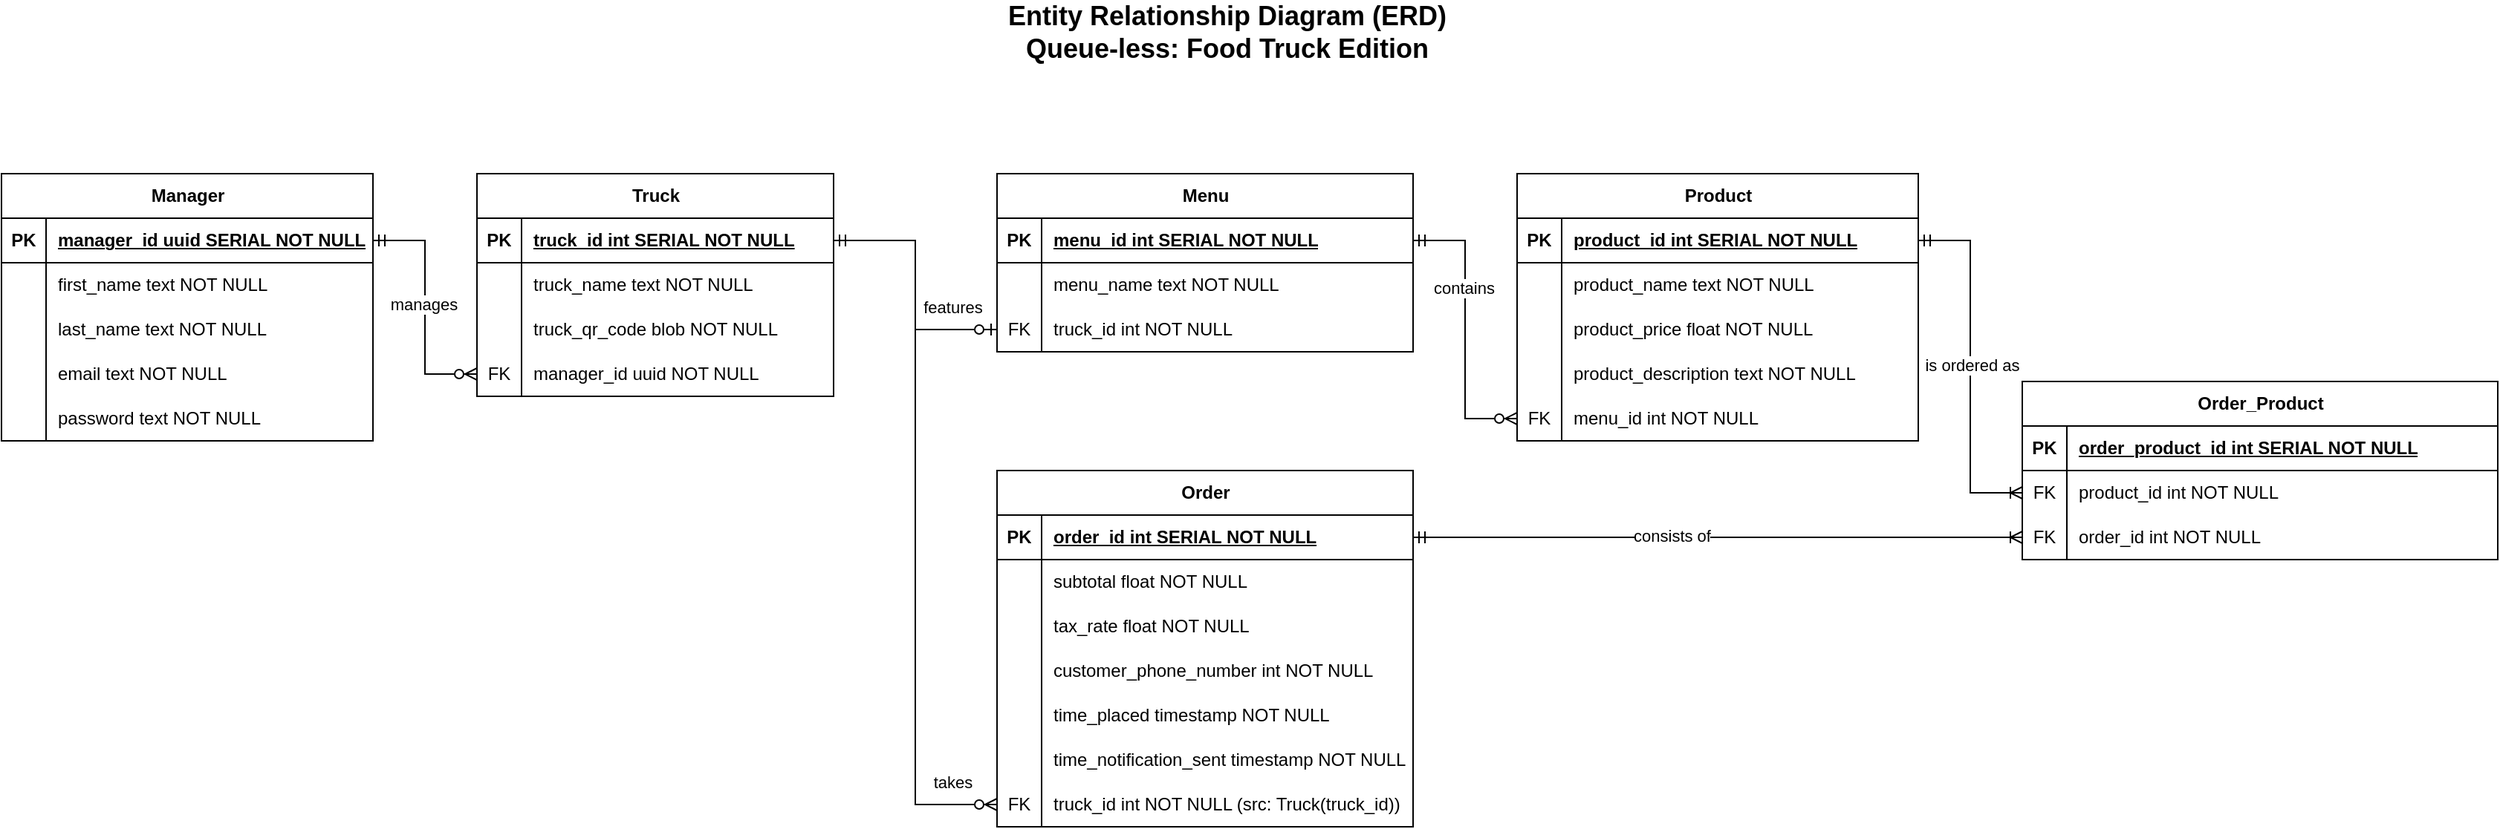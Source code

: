 <mxfile version="26.0.16">
  <diagram name="Page-1" id="91c2gZKChAutTJY_4WgP">
    <mxGraphModel dx="1666" dy="747" grid="1" gridSize="10" guides="1" tooltips="1" connect="1" arrows="1" fold="1" page="1" pageScale="1" pageWidth="850" pageHeight="1100" math="0" shadow="0">
      <root>
        <mxCell id="0" />
        <mxCell id="1" parent="0" />
        <mxCell id="3mzDIvuT4F_fhsDR2-px-14" value="Truck" style="shape=table;startSize=30;container=1;collapsible=1;childLayout=tableLayout;fixedRows=1;rowLines=0;fontStyle=1;align=center;resizeLast=1;html=1;" parent="1" vertex="1">
          <mxGeometry x="330" y="280" width="240" height="150" as="geometry" />
        </mxCell>
        <mxCell id="3mzDIvuT4F_fhsDR2-px-15" value="" style="shape=tableRow;horizontal=0;startSize=0;swimlaneHead=0;swimlaneBody=0;fillColor=none;collapsible=0;dropTarget=0;points=[[0,0.5],[1,0.5]];portConstraint=eastwest;top=0;left=0;right=0;bottom=1;" parent="3mzDIvuT4F_fhsDR2-px-14" vertex="1">
          <mxGeometry y="30" width="240" height="30" as="geometry" />
        </mxCell>
        <mxCell id="3mzDIvuT4F_fhsDR2-px-16" value="PK" style="shape=partialRectangle;connectable=0;fillColor=none;top=0;left=0;bottom=0;right=0;fontStyle=1;overflow=hidden;whiteSpace=wrap;html=1;" parent="3mzDIvuT4F_fhsDR2-px-15" vertex="1">
          <mxGeometry width="30" height="30" as="geometry">
            <mxRectangle width="30" height="30" as="alternateBounds" />
          </mxGeometry>
        </mxCell>
        <mxCell id="3mzDIvuT4F_fhsDR2-px-17" value="truck_id int SERIAL NOT NULL" style="shape=partialRectangle;connectable=0;fillColor=none;top=0;left=0;bottom=0;right=0;align=left;spacingLeft=6;fontStyle=5;overflow=hidden;whiteSpace=wrap;html=1;" parent="3mzDIvuT4F_fhsDR2-px-15" vertex="1">
          <mxGeometry x="30" width="210" height="30" as="geometry">
            <mxRectangle width="210" height="30" as="alternateBounds" />
          </mxGeometry>
        </mxCell>
        <mxCell id="3mzDIvuT4F_fhsDR2-px-18" value="" style="shape=tableRow;horizontal=0;startSize=0;swimlaneHead=0;swimlaneBody=0;fillColor=none;collapsible=0;dropTarget=0;points=[[0,0.5],[1,0.5]];portConstraint=eastwest;top=0;left=0;right=0;bottom=0;" parent="3mzDIvuT4F_fhsDR2-px-14" vertex="1">
          <mxGeometry y="60" width="240" height="30" as="geometry" />
        </mxCell>
        <mxCell id="3mzDIvuT4F_fhsDR2-px-19" value="" style="shape=partialRectangle;connectable=0;fillColor=none;top=0;left=0;bottom=0;right=0;editable=1;overflow=hidden;whiteSpace=wrap;html=1;" parent="3mzDIvuT4F_fhsDR2-px-18" vertex="1">
          <mxGeometry width="30" height="30" as="geometry">
            <mxRectangle width="30" height="30" as="alternateBounds" />
          </mxGeometry>
        </mxCell>
        <mxCell id="3mzDIvuT4F_fhsDR2-px-20" value="truck_name text NOT NULL" style="shape=partialRectangle;connectable=0;fillColor=none;top=0;left=0;bottom=0;right=0;align=left;spacingLeft=6;overflow=hidden;whiteSpace=wrap;html=1;" parent="3mzDIvuT4F_fhsDR2-px-18" vertex="1">
          <mxGeometry x="30" width="210" height="30" as="geometry">
            <mxRectangle width="210" height="30" as="alternateBounds" />
          </mxGeometry>
        </mxCell>
        <mxCell id="3mzDIvuT4F_fhsDR2-px-82" value="" style="shape=tableRow;horizontal=0;startSize=0;swimlaneHead=0;swimlaneBody=0;fillColor=none;collapsible=0;dropTarget=0;points=[[0,0.5],[1,0.5]];portConstraint=eastwest;top=0;left=0;right=0;bottom=0;" parent="3mzDIvuT4F_fhsDR2-px-14" vertex="1">
          <mxGeometry y="90" width="240" height="30" as="geometry" />
        </mxCell>
        <mxCell id="3mzDIvuT4F_fhsDR2-px-83" value="" style="shape=partialRectangle;connectable=0;fillColor=none;top=0;left=0;bottom=0;right=0;editable=1;overflow=hidden;whiteSpace=wrap;html=1;" parent="3mzDIvuT4F_fhsDR2-px-82" vertex="1">
          <mxGeometry width="30" height="30" as="geometry">
            <mxRectangle width="30" height="30" as="alternateBounds" />
          </mxGeometry>
        </mxCell>
        <mxCell id="3mzDIvuT4F_fhsDR2-px-84" value="truck_qr_code blob NOT NULL" style="shape=partialRectangle;connectable=0;fillColor=none;top=0;left=0;bottom=0;right=0;align=left;spacingLeft=6;overflow=hidden;whiteSpace=wrap;html=1;" parent="3mzDIvuT4F_fhsDR2-px-82" vertex="1">
          <mxGeometry x="30" width="210" height="30" as="geometry">
            <mxRectangle width="210" height="30" as="alternateBounds" />
          </mxGeometry>
        </mxCell>
        <mxCell id="zmfaaBpUQLYilwf-MZ33-50" value="" style="shape=tableRow;horizontal=0;startSize=0;swimlaneHead=0;swimlaneBody=0;fillColor=none;collapsible=0;dropTarget=0;points=[[0,0.5],[1,0.5]];portConstraint=eastwest;top=0;left=0;right=0;bottom=0;" parent="3mzDIvuT4F_fhsDR2-px-14" vertex="1">
          <mxGeometry y="120" width="240" height="30" as="geometry" />
        </mxCell>
        <mxCell id="zmfaaBpUQLYilwf-MZ33-51" value="FK" style="shape=partialRectangle;connectable=0;fillColor=none;top=0;left=0;bottom=0;right=0;editable=1;overflow=hidden;whiteSpace=wrap;html=1;" parent="zmfaaBpUQLYilwf-MZ33-50" vertex="1">
          <mxGeometry width="30" height="30" as="geometry">
            <mxRectangle width="30" height="30" as="alternateBounds" />
          </mxGeometry>
        </mxCell>
        <mxCell id="zmfaaBpUQLYilwf-MZ33-52" value="manager_id uuid NOT NULL" style="shape=partialRectangle;connectable=0;fillColor=none;top=0;left=0;bottom=0;right=0;align=left;spacingLeft=6;overflow=hidden;whiteSpace=wrap;html=1;" parent="zmfaaBpUQLYilwf-MZ33-50" vertex="1">
          <mxGeometry x="30" width="210" height="30" as="geometry">
            <mxRectangle width="210" height="30" as="alternateBounds" />
          </mxGeometry>
        </mxCell>
        <mxCell id="3mzDIvuT4F_fhsDR2-px-27" value="Manager" style="shape=table;startSize=30;container=1;collapsible=1;childLayout=tableLayout;fixedRows=1;rowLines=0;fontStyle=1;align=center;resizeLast=1;html=1;" parent="1" vertex="1">
          <mxGeometry x="10" y="280" width="250" height="180" as="geometry" />
        </mxCell>
        <mxCell id="3mzDIvuT4F_fhsDR2-px-28" value="" style="shape=tableRow;horizontal=0;startSize=0;swimlaneHead=0;swimlaneBody=0;fillColor=none;collapsible=0;dropTarget=0;points=[[0,0.5],[1,0.5]];portConstraint=eastwest;top=0;left=0;right=0;bottom=1;" parent="3mzDIvuT4F_fhsDR2-px-27" vertex="1">
          <mxGeometry y="30" width="250" height="30" as="geometry" />
        </mxCell>
        <mxCell id="3mzDIvuT4F_fhsDR2-px-29" value="PK" style="shape=partialRectangle;connectable=0;fillColor=none;top=0;left=0;bottom=0;right=0;fontStyle=1;overflow=hidden;whiteSpace=wrap;html=1;" parent="3mzDIvuT4F_fhsDR2-px-28" vertex="1">
          <mxGeometry width="30" height="30" as="geometry">
            <mxRectangle width="30" height="30" as="alternateBounds" />
          </mxGeometry>
        </mxCell>
        <mxCell id="3mzDIvuT4F_fhsDR2-px-30" value="manager_id uuid SERIAL NOT NULL" style="shape=partialRectangle;connectable=0;fillColor=none;top=0;left=0;bottom=0;right=0;align=left;spacingLeft=6;fontStyle=5;overflow=hidden;whiteSpace=wrap;html=1;" parent="3mzDIvuT4F_fhsDR2-px-28" vertex="1">
          <mxGeometry x="30" width="220" height="30" as="geometry">
            <mxRectangle width="220" height="30" as="alternateBounds" />
          </mxGeometry>
        </mxCell>
        <mxCell id="3mzDIvuT4F_fhsDR2-px-31" value="" style="shape=tableRow;horizontal=0;startSize=0;swimlaneHead=0;swimlaneBody=0;fillColor=none;collapsible=0;dropTarget=0;points=[[0,0.5],[1,0.5]];portConstraint=eastwest;top=0;left=0;right=0;bottom=0;" parent="3mzDIvuT4F_fhsDR2-px-27" vertex="1">
          <mxGeometry y="60" width="250" height="30" as="geometry" />
        </mxCell>
        <mxCell id="3mzDIvuT4F_fhsDR2-px-32" value="" style="shape=partialRectangle;connectable=0;fillColor=none;top=0;left=0;bottom=0;right=0;editable=1;overflow=hidden;whiteSpace=wrap;html=1;" parent="3mzDIvuT4F_fhsDR2-px-31" vertex="1">
          <mxGeometry width="30" height="30" as="geometry">
            <mxRectangle width="30" height="30" as="alternateBounds" />
          </mxGeometry>
        </mxCell>
        <mxCell id="3mzDIvuT4F_fhsDR2-px-33" value="first_name text NOT NULL" style="shape=partialRectangle;connectable=0;fillColor=none;top=0;left=0;bottom=0;right=0;align=left;spacingLeft=6;overflow=hidden;whiteSpace=wrap;html=1;" parent="3mzDIvuT4F_fhsDR2-px-31" vertex="1">
          <mxGeometry x="30" width="220" height="30" as="geometry">
            <mxRectangle width="220" height="30" as="alternateBounds" />
          </mxGeometry>
        </mxCell>
        <mxCell id="zmfaaBpUQLYilwf-MZ33-10" value="" style="shape=tableRow;horizontal=0;startSize=0;swimlaneHead=0;swimlaneBody=0;fillColor=none;collapsible=0;dropTarget=0;points=[[0,0.5],[1,0.5]];portConstraint=eastwest;top=0;left=0;right=0;bottom=0;" parent="3mzDIvuT4F_fhsDR2-px-27" vertex="1">
          <mxGeometry y="90" width="250" height="30" as="geometry" />
        </mxCell>
        <mxCell id="zmfaaBpUQLYilwf-MZ33-11" value="" style="shape=partialRectangle;connectable=0;fillColor=none;top=0;left=0;bottom=0;right=0;editable=1;overflow=hidden;whiteSpace=wrap;html=1;" parent="zmfaaBpUQLYilwf-MZ33-10" vertex="1">
          <mxGeometry width="30" height="30" as="geometry">
            <mxRectangle width="30" height="30" as="alternateBounds" />
          </mxGeometry>
        </mxCell>
        <mxCell id="zmfaaBpUQLYilwf-MZ33-12" value="last_name text NOT NULL" style="shape=partialRectangle;connectable=0;fillColor=none;top=0;left=0;bottom=0;right=0;align=left;spacingLeft=6;overflow=hidden;whiteSpace=wrap;html=1;" parent="zmfaaBpUQLYilwf-MZ33-10" vertex="1">
          <mxGeometry x="30" width="220" height="30" as="geometry">
            <mxRectangle width="220" height="30" as="alternateBounds" />
          </mxGeometry>
        </mxCell>
        <mxCell id="HKvxVwIUimyPJOGSvZdL-1" value="" style="shape=tableRow;horizontal=0;startSize=0;swimlaneHead=0;swimlaneBody=0;fillColor=none;collapsible=0;dropTarget=0;points=[[0,0.5],[1,0.5]];portConstraint=eastwest;top=0;left=0;right=0;bottom=0;" vertex="1" parent="3mzDIvuT4F_fhsDR2-px-27">
          <mxGeometry y="120" width="250" height="30" as="geometry" />
        </mxCell>
        <mxCell id="HKvxVwIUimyPJOGSvZdL-2" value="" style="shape=partialRectangle;connectable=0;fillColor=none;top=0;left=0;bottom=0;right=0;editable=1;overflow=hidden;whiteSpace=wrap;html=1;" vertex="1" parent="HKvxVwIUimyPJOGSvZdL-1">
          <mxGeometry width="30" height="30" as="geometry">
            <mxRectangle width="30" height="30" as="alternateBounds" />
          </mxGeometry>
        </mxCell>
        <mxCell id="HKvxVwIUimyPJOGSvZdL-3" value="email text NOT NULL" style="shape=partialRectangle;connectable=0;fillColor=none;top=0;left=0;bottom=0;right=0;align=left;spacingLeft=6;overflow=hidden;whiteSpace=wrap;html=1;" vertex="1" parent="HKvxVwIUimyPJOGSvZdL-1">
          <mxGeometry x="30" width="220" height="30" as="geometry">
            <mxRectangle width="220" height="30" as="alternateBounds" />
          </mxGeometry>
        </mxCell>
        <mxCell id="HKvxVwIUimyPJOGSvZdL-4" value="" style="shape=tableRow;horizontal=0;startSize=0;swimlaneHead=0;swimlaneBody=0;fillColor=none;collapsible=0;dropTarget=0;points=[[0,0.5],[1,0.5]];portConstraint=eastwest;top=0;left=0;right=0;bottom=0;" vertex="1" parent="3mzDIvuT4F_fhsDR2-px-27">
          <mxGeometry y="150" width="250" height="30" as="geometry" />
        </mxCell>
        <mxCell id="HKvxVwIUimyPJOGSvZdL-5" value="" style="shape=partialRectangle;connectable=0;fillColor=none;top=0;left=0;bottom=0;right=0;editable=1;overflow=hidden;whiteSpace=wrap;html=1;" vertex="1" parent="HKvxVwIUimyPJOGSvZdL-4">
          <mxGeometry width="30" height="30" as="geometry">
            <mxRectangle width="30" height="30" as="alternateBounds" />
          </mxGeometry>
        </mxCell>
        <mxCell id="HKvxVwIUimyPJOGSvZdL-6" value="password text NOT NULL" style="shape=partialRectangle;connectable=0;fillColor=none;top=0;left=0;bottom=0;right=0;align=left;spacingLeft=6;overflow=hidden;whiteSpace=wrap;html=1;" vertex="1" parent="HKvxVwIUimyPJOGSvZdL-4">
          <mxGeometry x="30" width="220" height="30" as="geometry">
            <mxRectangle width="220" height="30" as="alternateBounds" />
          </mxGeometry>
        </mxCell>
        <mxCell id="3mzDIvuT4F_fhsDR2-px-40" value="Menu" style="shape=table;startSize=30;container=1;collapsible=1;childLayout=tableLayout;fixedRows=1;rowLines=0;fontStyle=1;align=center;resizeLast=1;html=1;" parent="1" vertex="1">
          <mxGeometry x="680" y="280" width="280" height="120" as="geometry" />
        </mxCell>
        <mxCell id="3mzDIvuT4F_fhsDR2-px-41" value="" style="shape=tableRow;horizontal=0;startSize=0;swimlaneHead=0;swimlaneBody=0;fillColor=none;collapsible=0;dropTarget=0;points=[[0,0.5],[1,0.5]];portConstraint=eastwest;top=0;left=0;right=0;bottom=1;" parent="3mzDIvuT4F_fhsDR2-px-40" vertex="1">
          <mxGeometry y="30" width="280" height="30" as="geometry" />
        </mxCell>
        <mxCell id="3mzDIvuT4F_fhsDR2-px-42" value="PK" style="shape=partialRectangle;connectable=0;fillColor=none;top=0;left=0;bottom=0;right=0;fontStyle=1;overflow=hidden;whiteSpace=wrap;html=1;" parent="3mzDIvuT4F_fhsDR2-px-41" vertex="1">
          <mxGeometry width="30" height="30" as="geometry">
            <mxRectangle width="30" height="30" as="alternateBounds" />
          </mxGeometry>
        </mxCell>
        <mxCell id="3mzDIvuT4F_fhsDR2-px-43" value="menu_id int SERIAL NOT NULL" style="shape=partialRectangle;connectable=0;fillColor=none;top=0;left=0;bottom=0;right=0;align=left;spacingLeft=6;fontStyle=5;overflow=hidden;whiteSpace=wrap;html=1;" parent="3mzDIvuT4F_fhsDR2-px-41" vertex="1">
          <mxGeometry x="30" width="250" height="30" as="geometry">
            <mxRectangle width="250" height="30" as="alternateBounds" />
          </mxGeometry>
        </mxCell>
        <mxCell id="3mzDIvuT4F_fhsDR2-px-44" value="" style="shape=tableRow;horizontal=0;startSize=0;swimlaneHead=0;swimlaneBody=0;fillColor=none;collapsible=0;dropTarget=0;points=[[0,0.5],[1,0.5]];portConstraint=eastwest;top=0;left=0;right=0;bottom=0;" parent="3mzDIvuT4F_fhsDR2-px-40" vertex="1">
          <mxGeometry y="60" width="280" height="30" as="geometry" />
        </mxCell>
        <mxCell id="3mzDIvuT4F_fhsDR2-px-45" value="" style="shape=partialRectangle;connectable=0;fillColor=none;top=0;left=0;bottom=0;right=0;editable=1;overflow=hidden;whiteSpace=wrap;html=1;" parent="3mzDIvuT4F_fhsDR2-px-44" vertex="1">
          <mxGeometry width="30" height="30" as="geometry">
            <mxRectangle width="30" height="30" as="alternateBounds" />
          </mxGeometry>
        </mxCell>
        <mxCell id="3mzDIvuT4F_fhsDR2-px-46" value="menu_name text NOT NULL" style="shape=partialRectangle;connectable=0;fillColor=none;top=0;left=0;bottom=0;right=0;align=left;spacingLeft=6;overflow=hidden;whiteSpace=wrap;html=1;" parent="3mzDIvuT4F_fhsDR2-px-44" vertex="1">
          <mxGeometry x="30" width="250" height="30" as="geometry">
            <mxRectangle width="250" height="30" as="alternateBounds" />
          </mxGeometry>
        </mxCell>
        <mxCell id="3mzDIvuT4F_fhsDR2-px-47" value="" style="shape=tableRow;horizontal=0;startSize=0;swimlaneHead=0;swimlaneBody=0;fillColor=none;collapsible=0;dropTarget=0;points=[[0,0.5],[1,0.5]];portConstraint=eastwest;top=0;left=0;right=0;bottom=0;" parent="3mzDIvuT4F_fhsDR2-px-40" vertex="1">
          <mxGeometry y="90" width="280" height="30" as="geometry" />
        </mxCell>
        <mxCell id="3mzDIvuT4F_fhsDR2-px-48" value="FK" style="shape=partialRectangle;connectable=0;fillColor=none;top=0;left=0;bottom=0;right=0;editable=1;overflow=hidden;whiteSpace=wrap;html=1;" parent="3mzDIvuT4F_fhsDR2-px-47" vertex="1">
          <mxGeometry width="30" height="30" as="geometry">
            <mxRectangle width="30" height="30" as="alternateBounds" />
          </mxGeometry>
        </mxCell>
        <mxCell id="3mzDIvuT4F_fhsDR2-px-49" value="truck_id int NOT NULL" style="shape=partialRectangle;connectable=0;fillColor=none;top=0;left=0;bottom=0;right=0;align=left;spacingLeft=6;overflow=hidden;whiteSpace=wrap;html=1;" parent="3mzDIvuT4F_fhsDR2-px-47" vertex="1">
          <mxGeometry x="30" width="250" height="30" as="geometry">
            <mxRectangle width="250" height="30" as="alternateBounds" />
          </mxGeometry>
        </mxCell>
        <mxCell id="3mzDIvuT4F_fhsDR2-px-53" value="Order" style="shape=table;startSize=30;container=1;collapsible=1;childLayout=tableLayout;fixedRows=1;rowLines=0;fontStyle=1;align=center;resizeLast=1;html=1;" parent="1" vertex="1">
          <mxGeometry x="680" y="480" width="280" height="240" as="geometry" />
        </mxCell>
        <mxCell id="3mzDIvuT4F_fhsDR2-px-54" value="" style="shape=tableRow;horizontal=0;startSize=0;swimlaneHead=0;swimlaneBody=0;fillColor=none;collapsible=0;dropTarget=0;points=[[0,0.5],[1,0.5]];portConstraint=eastwest;top=0;left=0;right=0;bottom=1;" parent="3mzDIvuT4F_fhsDR2-px-53" vertex="1">
          <mxGeometry y="30" width="280" height="30" as="geometry" />
        </mxCell>
        <mxCell id="3mzDIvuT4F_fhsDR2-px-55" value="PK" style="shape=partialRectangle;connectable=0;fillColor=none;top=0;left=0;bottom=0;right=0;fontStyle=1;overflow=hidden;whiteSpace=wrap;html=1;" parent="3mzDIvuT4F_fhsDR2-px-54" vertex="1">
          <mxGeometry width="30" height="30" as="geometry">
            <mxRectangle width="30" height="30" as="alternateBounds" />
          </mxGeometry>
        </mxCell>
        <mxCell id="3mzDIvuT4F_fhsDR2-px-56" value="order_id int SERIAL NOT NULL" style="shape=partialRectangle;connectable=0;fillColor=none;top=0;left=0;bottom=0;right=0;align=left;spacingLeft=6;fontStyle=5;overflow=hidden;whiteSpace=wrap;html=1;" parent="3mzDIvuT4F_fhsDR2-px-54" vertex="1">
          <mxGeometry x="30" width="250" height="30" as="geometry">
            <mxRectangle width="250" height="30" as="alternateBounds" />
          </mxGeometry>
        </mxCell>
        <mxCell id="3mzDIvuT4F_fhsDR2-px-57" value="" style="shape=tableRow;horizontal=0;startSize=0;swimlaneHead=0;swimlaneBody=0;fillColor=none;collapsible=0;dropTarget=0;points=[[0,0.5],[1,0.5]];portConstraint=eastwest;top=0;left=0;right=0;bottom=0;" parent="3mzDIvuT4F_fhsDR2-px-53" vertex="1">
          <mxGeometry y="60" width="280" height="30" as="geometry" />
        </mxCell>
        <mxCell id="3mzDIvuT4F_fhsDR2-px-58" value="" style="shape=partialRectangle;connectable=0;fillColor=none;top=0;left=0;bottom=0;right=0;editable=1;overflow=hidden;whiteSpace=wrap;html=1;" parent="3mzDIvuT4F_fhsDR2-px-57" vertex="1">
          <mxGeometry width="30" height="30" as="geometry">
            <mxRectangle width="30" height="30" as="alternateBounds" />
          </mxGeometry>
        </mxCell>
        <mxCell id="3mzDIvuT4F_fhsDR2-px-59" value="subtotal float NOT NULL" style="shape=partialRectangle;connectable=0;fillColor=none;top=0;left=0;bottom=0;right=0;align=left;spacingLeft=6;overflow=hidden;whiteSpace=wrap;html=1;" parent="3mzDIvuT4F_fhsDR2-px-57" vertex="1">
          <mxGeometry x="30" width="250" height="30" as="geometry">
            <mxRectangle width="250" height="30" as="alternateBounds" />
          </mxGeometry>
        </mxCell>
        <mxCell id="3mzDIvuT4F_fhsDR2-px-63" value="" style="shape=tableRow;horizontal=0;startSize=0;swimlaneHead=0;swimlaneBody=0;fillColor=none;collapsible=0;dropTarget=0;points=[[0,0.5],[1,0.5]];portConstraint=eastwest;top=0;left=0;right=0;bottom=0;" parent="3mzDIvuT4F_fhsDR2-px-53" vertex="1">
          <mxGeometry y="90" width="280" height="30" as="geometry" />
        </mxCell>
        <mxCell id="3mzDIvuT4F_fhsDR2-px-64" value="" style="shape=partialRectangle;connectable=0;fillColor=none;top=0;left=0;bottom=0;right=0;editable=1;overflow=hidden;whiteSpace=wrap;html=1;" parent="3mzDIvuT4F_fhsDR2-px-63" vertex="1">
          <mxGeometry width="30" height="30" as="geometry">
            <mxRectangle width="30" height="30" as="alternateBounds" />
          </mxGeometry>
        </mxCell>
        <mxCell id="3mzDIvuT4F_fhsDR2-px-65" value="tax_rate float NOT NULL" style="shape=partialRectangle;connectable=0;fillColor=none;top=0;left=0;bottom=0;right=0;align=left;spacingLeft=6;overflow=hidden;whiteSpace=wrap;html=1;" parent="3mzDIvuT4F_fhsDR2-px-63" vertex="1">
          <mxGeometry x="30" width="250" height="30" as="geometry">
            <mxRectangle width="250" height="30" as="alternateBounds" />
          </mxGeometry>
        </mxCell>
        <mxCell id="zmfaaBpUQLYilwf-MZ33-4" value="" style="shape=tableRow;horizontal=0;startSize=0;swimlaneHead=0;swimlaneBody=0;fillColor=none;collapsible=0;dropTarget=0;points=[[0,0.5],[1,0.5]];portConstraint=eastwest;top=0;left=0;right=0;bottom=0;" parent="3mzDIvuT4F_fhsDR2-px-53" vertex="1">
          <mxGeometry y="120" width="280" height="30" as="geometry" />
        </mxCell>
        <mxCell id="zmfaaBpUQLYilwf-MZ33-5" value="" style="shape=partialRectangle;connectable=0;fillColor=none;top=0;left=0;bottom=0;right=0;editable=1;overflow=hidden;whiteSpace=wrap;html=1;" parent="zmfaaBpUQLYilwf-MZ33-4" vertex="1">
          <mxGeometry width="30" height="30" as="geometry">
            <mxRectangle width="30" height="30" as="alternateBounds" />
          </mxGeometry>
        </mxCell>
        <mxCell id="zmfaaBpUQLYilwf-MZ33-6" value="customer_phone_number int NOT NULL" style="shape=partialRectangle;connectable=0;fillColor=none;top=0;left=0;bottom=0;right=0;align=left;spacingLeft=6;overflow=hidden;whiteSpace=wrap;html=1;" parent="zmfaaBpUQLYilwf-MZ33-4" vertex="1">
          <mxGeometry x="30" width="250" height="30" as="geometry">
            <mxRectangle width="250" height="30" as="alternateBounds" />
          </mxGeometry>
        </mxCell>
        <mxCell id="zmfaaBpUQLYilwf-MZ33-7" value="" style="shape=tableRow;horizontal=0;startSize=0;swimlaneHead=0;swimlaneBody=0;fillColor=none;collapsible=0;dropTarget=0;points=[[0,0.5],[1,0.5]];portConstraint=eastwest;top=0;left=0;right=0;bottom=0;" parent="3mzDIvuT4F_fhsDR2-px-53" vertex="1">
          <mxGeometry y="150" width="280" height="30" as="geometry" />
        </mxCell>
        <mxCell id="zmfaaBpUQLYilwf-MZ33-8" value="" style="shape=partialRectangle;connectable=0;fillColor=none;top=0;left=0;bottom=0;right=0;editable=1;overflow=hidden;whiteSpace=wrap;html=1;" parent="zmfaaBpUQLYilwf-MZ33-7" vertex="1">
          <mxGeometry width="30" height="30" as="geometry">
            <mxRectangle width="30" height="30" as="alternateBounds" />
          </mxGeometry>
        </mxCell>
        <mxCell id="zmfaaBpUQLYilwf-MZ33-9" value="time_placed timestamp NOT NULL" style="shape=partialRectangle;connectable=0;fillColor=none;top=0;left=0;bottom=0;right=0;align=left;spacingLeft=6;overflow=hidden;whiteSpace=wrap;html=1;" parent="zmfaaBpUQLYilwf-MZ33-7" vertex="1">
          <mxGeometry x="30" width="250" height="30" as="geometry">
            <mxRectangle width="250" height="30" as="alternateBounds" />
          </mxGeometry>
        </mxCell>
        <mxCell id="zmfaaBpUQLYilwf-MZ33-40" value="" style="shape=tableRow;horizontal=0;startSize=0;swimlaneHead=0;swimlaneBody=0;fillColor=none;collapsible=0;dropTarget=0;points=[[0,0.5],[1,0.5]];portConstraint=eastwest;top=0;left=0;right=0;bottom=0;" parent="3mzDIvuT4F_fhsDR2-px-53" vertex="1">
          <mxGeometry y="180" width="280" height="30" as="geometry" />
        </mxCell>
        <mxCell id="zmfaaBpUQLYilwf-MZ33-41" value="" style="shape=partialRectangle;connectable=0;fillColor=none;top=0;left=0;bottom=0;right=0;editable=1;overflow=hidden;whiteSpace=wrap;html=1;" parent="zmfaaBpUQLYilwf-MZ33-40" vertex="1">
          <mxGeometry width="30" height="30" as="geometry">
            <mxRectangle width="30" height="30" as="alternateBounds" />
          </mxGeometry>
        </mxCell>
        <mxCell id="zmfaaBpUQLYilwf-MZ33-42" value="time_notification_sent timestamp NOT NULL" style="shape=partialRectangle;connectable=0;fillColor=none;top=0;left=0;bottom=0;right=0;align=left;spacingLeft=6;overflow=hidden;whiteSpace=wrap;html=1;" parent="zmfaaBpUQLYilwf-MZ33-40" vertex="1">
          <mxGeometry x="30" width="250" height="30" as="geometry">
            <mxRectangle width="250" height="30" as="alternateBounds" />
          </mxGeometry>
        </mxCell>
        <mxCell id="zmfaaBpUQLYilwf-MZ33-43" value="" style="shape=tableRow;horizontal=0;startSize=0;swimlaneHead=0;swimlaneBody=0;fillColor=none;collapsible=0;dropTarget=0;points=[[0,0.5],[1,0.5]];portConstraint=eastwest;top=0;left=0;right=0;bottom=0;" parent="3mzDIvuT4F_fhsDR2-px-53" vertex="1">
          <mxGeometry y="210" width="280" height="30" as="geometry" />
        </mxCell>
        <mxCell id="zmfaaBpUQLYilwf-MZ33-44" value="FK" style="shape=partialRectangle;connectable=0;fillColor=none;top=0;left=0;bottom=0;right=0;editable=1;overflow=hidden;whiteSpace=wrap;html=1;" parent="zmfaaBpUQLYilwf-MZ33-43" vertex="1">
          <mxGeometry width="30" height="30" as="geometry">
            <mxRectangle width="30" height="30" as="alternateBounds" />
          </mxGeometry>
        </mxCell>
        <mxCell id="zmfaaBpUQLYilwf-MZ33-45" value="truck_id int NOT NULL (src: Truck(truck_id))" style="shape=partialRectangle;connectable=0;fillColor=none;top=0;left=0;bottom=0;right=0;align=left;spacingLeft=6;overflow=hidden;whiteSpace=wrap;html=1;" parent="zmfaaBpUQLYilwf-MZ33-43" vertex="1">
          <mxGeometry x="30" width="250" height="30" as="geometry">
            <mxRectangle width="250" height="30" as="alternateBounds" />
          </mxGeometry>
        </mxCell>
        <mxCell id="3mzDIvuT4F_fhsDR2-px-66" value="Product" style="shape=table;startSize=30;container=1;collapsible=1;childLayout=tableLayout;fixedRows=1;rowLines=0;fontStyle=1;align=center;resizeLast=1;html=1;" parent="1" vertex="1">
          <mxGeometry x="1030" y="280" width="270" height="180" as="geometry" />
        </mxCell>
        <mxCell id="3mzDIvuT4F_fhsDR2-px-67" value="" style="shape=tableRow;horizontal=0;startSize=0;swimlaneHead=0;swimlaneBody=0;fillColor=none;collapsible=0;dropTarget=0;points=[[0,0.5],[1,0.5]];portConstraint=eastwest;top=0;left=0;right=0;bottom=1;" parent="3mzDIvuT4F_fhsDR2-px-66" vertex="1">
          <mxGeometry y="30" width="270" height="30" as="geometry" />
        </mxCell>
        <mxCell id="3mzDIvuT4F_fhsDR2-px-68" value="PK" style="shape=partialRectangle;connectable=0;fillColor=none;top=0;left=0;bottom=0;right=0;fontStyle=1;overflow=hidden;whiteSpace=wrap;html=1;" parent="3mzDIvuT4F_fhsDR2-px-67" vertex="1">
          <mxGeometry width="30" height="30" as="geometry">
            <mxRectangle width="30" height="30" as="alternateBounds" />
          </mxGeometry>
        </mxCell>
        <mxCell id="3mzDIvuT4F_fhsDR2-px-69" value="product_id int SERIAL NOT NULL" style="shape=partialRectangle;connectable=0;fillColor=none;top=0;left=0;bottom=0;right=0;align=left;spacingLeft=6;fontStyle=5;overflow=hidden;whiteSpace=wrap;html=1;" parent="3mzDIvuT4F_fhsDR2-px-67" vertex="1">
          <mxGeometry x="30" width="240" height="30" as="geometry">
            <mxRectangle width="240" height="30" as="alternateBounds" />
          </mxGeometry>
        </mxCell>
        <mxCell id="3mzDIvuT4F_fhsDR2-px-70" value="" style="shape=tableRow;horizontal=0;startSize=0;swimlaneHead=0;swimlaneBody=0;fillColor=none;collapsible=0;dropTarget=0;points=[[0,0.5],[1,0.5]];portConstraint=eastwest;top=0;left=0;right=0;bottom=0;" parent="3mzDIvuT4F_fhsDR2-px-66" vertex="1">
          <mxGeometry y="60" width="270" height="30" as="geometry" />
        </mxCell>
        <mxCell id="3mzDIvuT4F_fhsDR2-px-71" value="" style="shape=partialRectangle;connectable=0;fillColor=none;top=0;left=0;bottom=0;right=0;editable=1;overflow=hidden;whiteSpace=wrap;html=1;" parent="3mzDIvuT4F_fhsDR2-px-70" vertex="1">
          <mxGeometry width="30" height="30" as="geometry">
            <mxRectangle width="30" height="30" as="alternateBounds" />
          </mxGeometry>
        </mxCell>
        <mxCell id="3mzDIvuT4F_fhsDR2-px-72" value="product_name text NOT NULL" style="shape=partialRectangle;connectable=0;fillColor=none;top=0;left=0;bottom=0;right=0;align=left;spacingLeft=6;overflow=hidden;whiteSpace=wrap;html=1;" parent="3mzDIvuT4F_fhsDR2-px-70" vertex="1">
          <mxGeometry x="30" width="240" height="30" as="geometry">
            <mxRectangle width="240" height="30" as="alternateBounds" />
          </mxGeometry>
        </mxCell>
        <mxCell id="3mzDIvuT4F_fhsDR2-px-73" value="" style="shape=tableRow;horizontal=0;startSize=0;swimlaneHead=0;swimlaneBody=0;fillColor=none;collapsible=0;dropTarget=0;points=[[0,0.5],[1,0.5]];portConstraint=eastwest;top=0;left=0;right=0;bottom=0;" parent="3mzDIvuT4F_fhsDR2-px-66" vertex="1">
          <mxGeometry y="90" width="270" height="30" as="geometry" />
        </mxCell>
        <mxCell id="3mzDIvuT4F_fhsDR2-px-74" value="" style="shape=partialRectangle;connectable=0;fillColor=none;top=0;left=0;bottom=0;right=0;editable=1;overflow=hidden;whiteSpace=wrap;html=1;" parent="3mzDIvuT4F_fhsDR2-px-73" vertex="1">
          <mxGeometry width="30" height="30" as="geometry">
            <mxRectangle width="30" height="30" as="alternateBounds" />
          </mxGeometry>
        </mxCell>
        <mxCell id="3mzDIvuT4F_fhsDR2-px-75" value="product_price float NOT NULL" style="shape=partialRectangle;connectable=0;fillColor=none;top=0;left=0;bottom=0;right=0;align=left;spacingLeft=6;overflow=hidden;whiteSpace=wrap;html=1;" parent="3mzDIvuT4F_fhsDR2-px-73" vertex="1">
          <mxGeometry x="30" width="240" height="30" as="geometry">
            <mxRectangle width="240" height="30" as="alternateBounds" />
          </mxGeometry>
        </mxCell>
        <mxCell id="3mzDIvuT4F_fhsDR2-px-76" value="" style="shape=tableRow;horizontal=0;startSize=0;swimlaneHead=0;swimlaneBody=0;fillColor=none;collapsible=0;dropTarget=0;points=[[0,0.5],[1,0.5]];portConstraint=eastwest;top=0;left=0;right=0;bottom=0;" parent="3mzDIvuT4F_fhsDR2-px-66" vertex="1">
          <mxGeometry y="120" width="270" height="30" as="geometry" />
        </mxCell>
        <mxCell id="3mzDIvuT4F_fhsDR2-px-77" value="" style="shape=partialRectangle;connectable=0;fillColor=none;top=0;left=0;bottom=0;right=0;editable=1;overflow=hidden;whiteSpace=wrap;html=1;" parent="3mzDIvuT4F_fhsDR2-px-76" vertex="1">
          <mxGeometry width="30" height="30" as="geometry">
            <mxRectangle width="30" height="30" as="alternateBounds" />
          </mxGeometry>
        </mxCell>
        <mxCell id="3mzDIvuT4F_fhsDR2-px-78" value="product_description text NOT NULL" style="shape=partialRectangle;connectable=0;fillColor=none;top=0;left=0;bottom=0;right=0;align=left;spacingLeft=6;overflow=hidden;whiteSpace=wrap;html=1;" parent="3mzDIvuT4F_fhsDR2-px-76" vertex="1">
          <mxGeometry x="30" width="240" height="30" as="geometry">
            <mxRectangle width="240" height="30" as="alternateBounds" />
          </mxGeometry>
        </mxCell>
        <mxCell id="3mzDIvuT4F_fhsDR2-px-79" value="" style="shape=tableRow;horizontal=0;startSize=0;swimlaneHead=0;swimlaneBody=0;fillColor=none;collapsible=0;dropTarget=0;points=[[0,0.5],[1,0.5]];portConstraint=eastwest;top=0;left=0;right=0;bottom=0;" parent="3mzDIvuT4F_fhsDR2-px-66" vertex="1">
          <mxGeometry y="150" width="270" height="30" as="geometry" />
        </mxCell>
        <mxCell id="3mzDIvuT4F_fhsDR2-px-80" value="FK" style="shape=partialRectangle;connectable=0;fillColor=none;top=0;left=0;bottom=0;right=0;editable=1;overflow=hidden;whiteSpace=wrap;html=1;" parent="3mzDIvuT4F_fhsDR2-px-79" vertex="1">
          <mxGeometry width="30" height="30" as="geometry">
            <mxRectangle width="30" height="30" as="alternateBounds" />
          </mxGeometry>
        </mxCell>
        <mxCell id="3mzDIvuT4F_fhsDR2-px-81" value="menu_id int NOT NULL" style="shape=partialRectangle;connectable=0;fillColor=none;top=0;left=0;bottom=0;right=0;align=left;spacingLeft=6;overflow=hidden;whiteSpace=wrap;html=1;" parent="3mzDIvuT4F_fhsDR2-px-79" vertex="1">
          <mxGeometry x="30" width="240" height="30" as="geometry">
            <mxRectangle width="240" height="30" as="alternateBounds" />
          </mxGeometry>
        </mxCell>
        <mxCell id="3mzDIvuT4F_fhsDR2-px-85" value="Order_Product" style="shape=table;startSize=30;container=1;collapsible=1;childLayout=tableLayout;fixedRows=1;rowLines=0;fontStyle=1;align=center;resizeLast=1;html=1;" parent="1" vertex="1">
          <mxGeometry x="1370" y="420" width="320" height="120" as="geometry" />
        </mxCell>
        <mxCell id="3mzDIvuT4F_fhsDR2-px-86" value="" style="shape=tableRow;horizontal=0;startSize=0;swimlaneHead=0;swimlaneBody=0;fillColor=none;collapsible=0;dropTarget=0;points=[[0,0.5],[1,0.5]];portConstraint=eastwest;top=0;left=0;right=0;bottom=1;" parent="3mzDIvuT4F_fhsDR2-px-85" vertex="1">
          <mxGeometry y="30" width="320" height="30" as="geometry" />
        </mxCell>
        <mxCell id="3mzDIvuT4F_fhsDR2-px-87" value="PK" style="shape=partialRectangle;connectable=0;fillColor=none;top=0;left=0;bottom=0;right=0;fontStyle=1;overflow=hidden;whiteSpace=wrap;html=1;" parent="3mzDIvuT4F_fhsDR2-px-86" vertex="1">
          <mxGeometry width="30" height="30" as="geometry">
            <mxRectangle width="30" height="30" as="alternateBounds" />
          </mxGeometry>
        </mxCell>
        <mxCell id="3mzDIvuT4F_fhsDR2-px-88" value="order_product_id int SERIAL NOT NULL" style="shape=partialRectangle;connectable=0;fillColor=none;top=0;left=0;bottom=0;right=0;align=left;spacingLeft=6;fontStyle=5;overflow=hidden;whiteSpace=wrap;html=1;" parent="3mzDIvuT4F_fhsDR2-px-86" vertex="1">
          <mxGeometry x="30" width="290" height="30" as="geometry">
            <mxRectangle width="290" height="30" as="alternateBounds" />
          </mxGeometry>
        </mxCell>
        <mxCell id="3mzDIvuT4F_fhsDR2-px-89" value="" style="shape=tableRow;horizontal=0;startSize=0;swimlaneHead=0;swimlaneBody=0;fillColor=none;collapsible=0;dropTarget=0;points=[[0,0.5],[1,0.5]];portConstraint=eastwest;top=0;left=0;right=0;bottom=0;" parent="3mzDIvuT4F_fhsDR2-px-85" vertex="1">
          <mxGeometry y="60" width="320" height="30" as="geometry" />
        </mxCell>
        <mxCell id="3mzDIvuT4F_fhsDR2-px-90" value="FK" style="shape=partialRectangle;connectable=0;fillColor=none;top=0;left=0;bottom=0;right=0;editable=1;overflow=hidden;whiteSpace=wrap;html=1;" parent="3mzDIvuT4F_fhsDR2-px-89" vertex="1">
          <mxGeometry width="30" height="30" as="geometry">
            <mxRectangle width="30" height="30" as="alternateBounds" />
          </mxGeometry>
        </mxCell>
        <mxCell id="3mzDIvuT4F_fhsDR2-px-91" value="product_id int NOT NULL" style="shape=partialRectangle;connectable=0;fillColor=none;top=0;left=0;bottom=0;right=0;align=left;spacingLeft=6;overflow=hidden;whiteSpace=wrap;html=1;" parent="3mzDIvuT4F_fhsDR2-px-89" vertex="1">
          <mxGeometry x="30" width="290" height="30" as="geometry">
            <mxRectangle width="290" height="30" as="alternateBounds" />
          </mxGeometry>
        </mxCell>
        <mxCell id="3mzDIvuT4F_fhsDR2-px-92" value="" style="shape=tableRow;horizontal=0;startSize=0;swimlaneHead=0;swimlaneBody=0;fillColor=none;collapsible=0;dropTarget=0;points=[[0,0.5],[1,0.5]];portConstraint=eastwest;top=0;left=0;right=0;bottom=0;" parent="3mzDIvuT4F_fhsDR2-px-85" vertex="1">
          <mxGeometry y="90" width="320" height="30" as="geometry" />
        </mxCell>
        <mxCell id="3mzDIvuT4F_fhsDR2-px-93" value="FK" style="shape=partialRectangle;connectable=0;fillColor=none;top=0;left=0;bottom=0;right=0;editable=1;overflow=hidden;whiteSpace=wrap;html=1;" parent="3mzDIvuT4F_fhsDR2-px-92" vertex="1">
          <mxGeometry width="30" height="30" as="geometry">
            <mxRectangle width="30" height="30" as="alternateBounds" />
          </mxGeometry>
        </mxCell>
        <mxCell id="3mzDIvuT4F_fhsDR2-px-94" value="order_id int NOT NULL" style="shape=partialRectangle;connectable=0;fillColor=none;top=0;left=0;bottom=0;right=0;align=left;spacingLeft=6;overflow=hidden;whiteSpace=wrap;html=1;" parent="3mzDIvuT4F_fhsDR2-px-92" vertex="1">
          <mxGeometry x="30" width="290" height="30" as="geometry">
            <mxRectangle width="290" height="30" as="alternateBounds" />
          </mxGeometry>
        </mxCell>
        <mxCell id="zmfaaBpUQLYilwf-MZ33-15" value="" style="edgeStyle=orthogonalEdgeStyle;fontSize=12;html=1;endArrow=ERzeroToOne;startArrow=ERmandOne;rounded=0;exitX=1;exitY=0.5;exitDx=0;exitDy=0;entryX=0;entryY=0.5;entryDx=0;entryDy=0;" parent="1" source="3mzDIvuT4F_fhsDR2-px-15" target="3mzDIvuT4F_fhsDR2-px-47" edge="1">
          <mxGeometry width="100" height="100" relative="1" as="geometry">
            <mxPoint x="620" y="320" as="sourcePoint" />
            <mxPoint x="690" y="320" as="targetPoint" />
          </mxGeometry>
        </mxCell>
        <mxCell id="zmfaaBpUQLYilwf-MZ33-17" value="features" style="edgeLabel;html=1;align=center;verticalAlign=middle;resizable=0;points=[];" parent="zmfaaBpUQLYilwf-MZ33-15" vertex="1" connectable="0">
          <mxGeometry x="-0.145" y="-1" relative="1" as="geometry">
            <mxPoint x="26" y="27" as="offset" />
          </mxGeometry>
        </mxCell>
        <mxCell id="zmfaaBpUQLYilwf-MZ33-18" value="" style="edgeStyle=orthogonalEdgeStyle;fontSize=12;html=1;endArrow=ERzeroToMany;startArrow=ERmandOne;rounded=0;exitX=1;exitY=0.5;exitDx=0;exitDy=0;entryX=0;entryY=0.5;entryDx=0;entryDy=0;" parent="1" source="3mzDIvuT4F_fhsDR2-px-41" target="3mzDIvuT4F_fhsDR2-px-79" edge="1">
          <mxGeometry width="100" height="100" relative="1" as="geometry">
            <mxPoint x="460" y="540" as="sourcePoint" />
            <mxPoint x="560" y="440" as="targetPoint" />
          </mxGeometry>
        </mxCell>
        <mxCell id="zmfaaBpUQLYilwf-MZ33-22" value="contains" style="edgeLabel;html=1;align=center;verticalAlign=middle;resizable=0;points=[];" parent="zmfaaBpUQLYilwf-MZ33-18" vertex="1" connectable="0">
          <mxGeometry x="-0.297" y="-1" relative="1" as="geometry">
            <mxPoint as="offset" />
          </mxGeometry>
        </mxCell>
        <mxCell id="zmfaaBpUQLYilwf-MZ33-19" value="" style="edgeStyle=entityRelationEdgeStyle;fontSize=12;html=1;endArrow=ERoneToMany;startArrow=ERmandOne;rounded=0;exitX=1;exitY=0.5;exitDx=0;exitDy=0;entryX=0;entryY=0.5;entryDx=0;entryDy=0;" parent="1" source="3mzDIvuT4F_fhsDR2-px-54" target="3mzDIvuT4F_fhsDR2-px-92" edge="1">
          <mxGeometry width="100" height="100" relative="1" as="geometry">
            <mxPoint x="500" y="640" as="sourcePoint" />
            <mxPoint x="600" y="540" as="targetPoint" />
          </mxGeometry>
        </mxCell>
        <mxCell id="zmfaaBpUQLYilwf-MZ33-23" value="consists of" style="edgeLabel;html=1;align=center;verticalAlign=middle;resizable=0;points=[];" parent="zmfaaBpUQLYilwf-MZ33-19" vertex="1" connectable="0">
          <mxGeometry x="-0.151" y="1" relative="1" as="geometry">
            <mxPoint as="offset" />
          </mxGeometry>
        </mxCell>
        <mxCell id="zmfaaBpUQLYilwf-MZ33-20" value="" style="edgeStyle=orthogonalEdgeStyle;fontSize=12;html=1;endArrow=ERzeroToMany;startArrow=ERmandOne;rounded=0;exitX=1;exitY=0.5;exitDx=0;exitDy=0;entryX=0;entryY=0.5;entryDx=0;entryDy=0;" parent="1" source="3mzDIvuT4F_fhsDR2-px-15" target="zmfaaBpUQLYilwf-MZ33-43" edge="1">
          <mxGeometry width="100" height="100" relative="1" as="geometry">
            <mxPoint x="710" y="610" as="sourcePoint" />
            <mxPoint x="810" y="510" as="targetPoint" />
          </mxGeometry>
        </mxCell>
        <mxCell id="zmfaaBpUQLYilwf-MZ33-21" value="takes" style="edgeLabel;html=1;align=center;verticalAlign=middle;resizable=0;points=[];" parent="zmfaaBpUQLYilwf-MZ33-20" vertex="1" connectable="0">
          <mxGeometry x="-0.238" y="-1" relative="1" as="geometry">
            <mxPoint x="26" y="233" as="offset" />
          </mxGeometry>
        </mxCell>
        <mxCell id="zmfaaBpUQLYilwf-MZ33-46" value="" style="edgeStyle=orthogonalEdgeStyle;fontSize=12;html=1;endArrow=ERoneToMany;startArrow=ERmandOne;rounded=0;exitX=1;exitY=0.5;exitDx=0;exitDy=0;entryX=0;entryY=0.5;entryDx=0;entryDy=0;" parent="1" source="3mzDIvuT4F_fhsDR2-px-67" target="3mzDIvuT4F_fhsDR2-px-89" edge="1">
          <mxGeometry width="100" height="100" relative="1" as="geometry">
            <mxPoint x="790" y="720" as="sourcePoint" />
            <mxPoint x="890" y="620" as="targetPoint" />
          </mxGeometry>
        </mxCell>
        <mxCell id="zmfaaBpUQLYilwf-MZ33-47" value="is ordered as" style="edgeLabel;html=1;align=center;verticalAlign=middle;resizable=0;points=[];" parent="zmfaaBpUQLYilwf-MZ33-46" vertex="1" connectable="0">
          <mxGeometry x="-0.131" y="1" relative="1" as="geometry">
            <mxPoint y="14" as="offset" />
          </mxGeometry>
        </mxCell>
        <mxCell id="zmfaaBpUQLYilwf-MZ33-48" value="" style="edgeStyle=orthogonalEdgeStyle;fontSize=12;html=1;endArrow=ERzeroToMany;startArrow=ERmandOne;rounded=0;exitX=1;exitY=0.5;exitDx=0;exitDy=0;entryX=0;entryY=0.5;entryDx=0;entryDy=0;" parent="1" source="3mzDIvuT4F_fhsDR2-px-28" target="zmfaaBpUQLYilwf-MZ33-50" edge="1">
          <mxGeometry width="100" height="100" relative="1" as="geometry">
            <mxPoint x="390" y="480" as="sourcePoint" />
            <mxPoint x="490" y="380" as="targetPoint" />
          </mxGeometry>
        </mxCell>
        <mxCell id="zmfaaBpUQLYilwf-MZ33-49" value="manages" style="edgeLabel;html=1;align=center;verticalAlign=middle;resizable=0;points=[];" parent="zmfaaBpUQLYilwf-MZ33-48" vertex="1" connectable="0">
          <mxGeometry x="-0.023" y="-1" relative="1" as="geometry">
            <mxPoint as="offset" />
          </mxGeometry>
        </mxCell>
        <mxCell id="zmfaaBpUQLYilwf-MZ33-53" value="&lt;font style=&quot;font-size: 18px;&quot;&gt;&lt;b&gt;Entity Relationship Diagram (ERD)&lt;br&gt;Queue-less: Food Truck Edition&lt;/b&gt;&lt;/font&gt;" style="text;html=1;align=center;verticalAlign=middle;whiteSpace=wrap;rounded=0;" parent="1" vertex="1">
          <mxGeometry x="520" y="170" width="630" height="30" as="geometry" />
        </mxCell>
      </root>
    </mxGraphModel>
  </diagram>
</mxfile>
